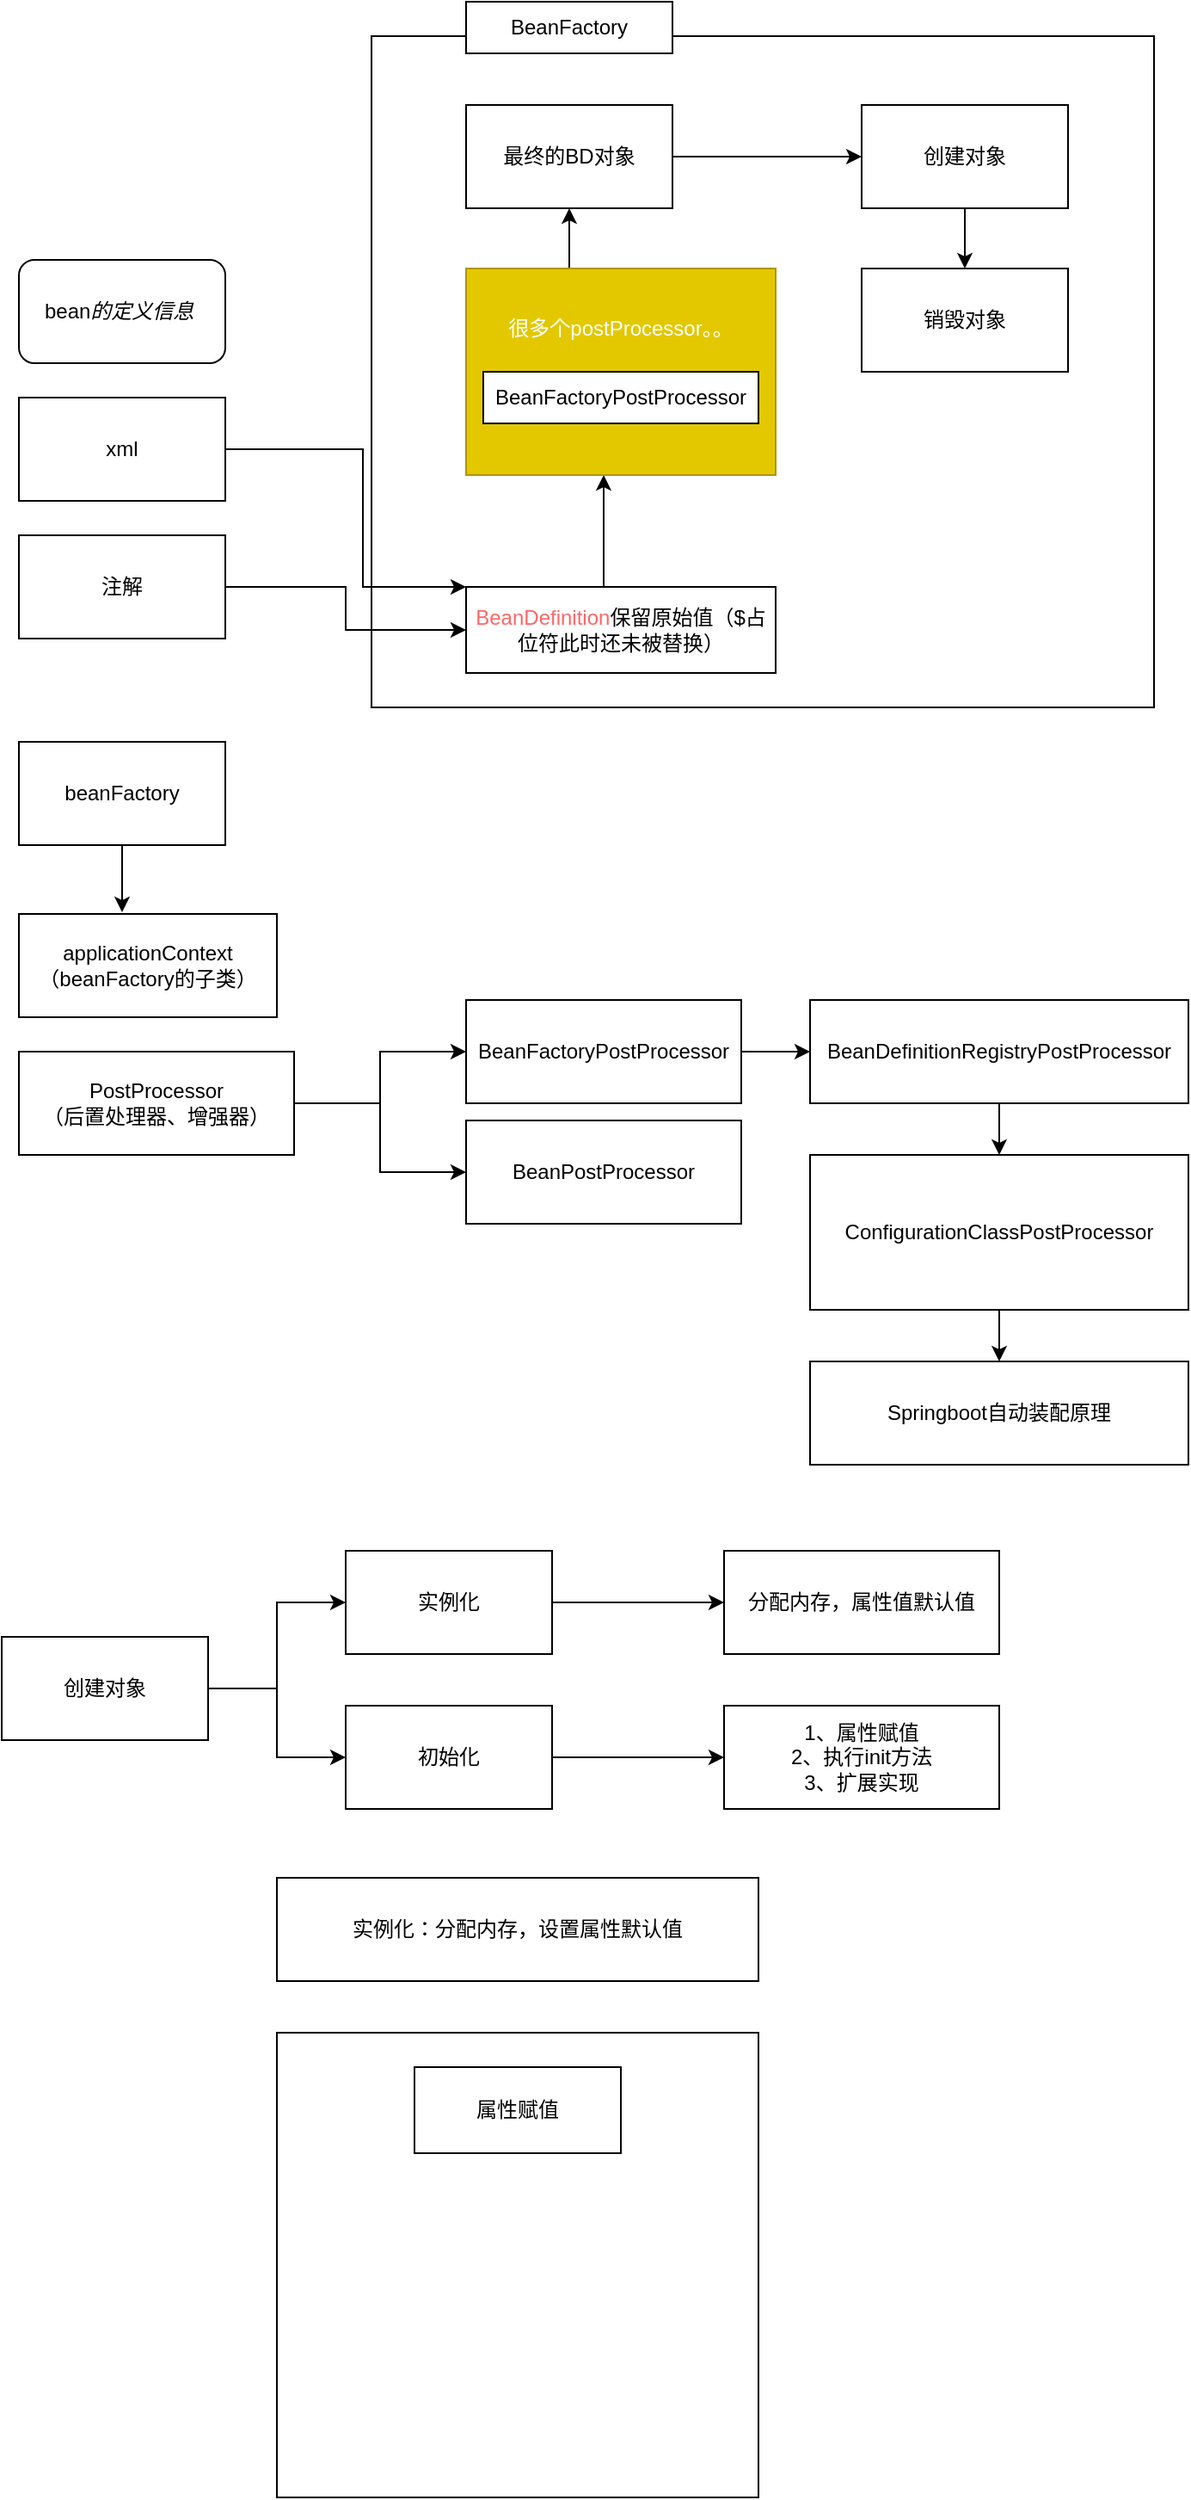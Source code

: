 <mxfile version="15.9.1" type="github">
  <diagram id="5bXE4xTqYzLnT9e2FAJP" name="Page-1">
    <mxGraphModel dx="1143" dy="657" grid="1" gridSize="10" guides="1" tooltips="1" connect="1" arrows="1" fold="1" page="1" pageScale="1" pageWidth="827" pageHeight="1169" math="0" shadow="0">
      <root>
        <mxCell id="0" />
        <mxCell id="1" parent="0" />
        <mxCell id="IAGBV2r32qKXG1FyeT6h-15" value="" style="rounded=0;whiteSpace=wrap;html=1;" parent="1" vertex="1">
          <mxGeometry x="245" y="180" width="455" height="390" as="geometry" />
        </mxCell>
        <mxCell id="IAGBV2r32qKXG1FyeT6h-1" value="bean&lt;i&gt;的定义信息&amp;nbsp;&lt;/i&gt;" style="rounded=1;whiteSpace=wrap;html=1;" parent="1" vertex="1">
          <mxGeometry x="40" y="310" width="120" height="60" as="geometry" />
        </mxCell>
        <mxCell id="IAGBV2r32qKXG1FyeT6h-8" style="edgeStyle=orthogonalEdgeStyle;rounded=0;orthogonalLoop=1;jettySize=auto;html=1;" parent="1" source="IAGBV2r32qKXG1FyeT6h-2" target="IAGBV2r32qKXG1FyeT6h-16" edge="1">
          <mxGeometry relative="1" as="geometry">
            <mxPoint x="340" y="290" as="targetPoint" />
            <Array as="points">
              <mxPoint x="240" y="420" />
              <mxPoint x="240" y="500" />
            </Array>
          </mxGeometry>
        </mxCell>
        <mxCell id="IAGBV2r32qKXG1FyeT6h-2" value="xml" style="rounded=0;whiteSpace=wrap;html=1;" parent="1" vertex="1">
          <mxGeometry x="40" y="390" width="120" height="60" as="geometry" />
        </mxCell>
        <mxCell id="IAGBV2r32qKXG1FyeT6h-13" value="" style="edgeStyle=orthogonalEdgeStyle;rounded=0;orthogonalLoop=1;jettySize=auto;html=1;" parent="1" source="IAGBV2r32qKXG1FyeT6h-3" target="IAGBV2r32qKXG1FyeT6h-16" edge="1">
          <mxGeometry relative="1" as="geometry">
            <mxPoint x="340" y="290" as="targetPoint" />
          </mxGeometry>
        </mxCell>
        <mxCell id="IAGBV2r32qKXG1FyeT6h-3" value="注解" style="rounded=0;whiteSpace=wrap;html=1;direction=west;" parent="1" vertex="1">
          <mxGeometry x="40" y="470" width="120" height="60" as="geometry" />
        </mxCell>
        <mxCell id="IAGBV2r32qKXG1FyeT6h-25" style="edgeStyle=orthogonalEdgeStyle;rounded=0;orthogonalLoop=1;jettySize=auto;html=1;fontColor=#FFFFFF;" parent="1" source="IAGBV2r32qKXG1FyeT6h-16" target="IAGBV2r32qKXG1FyeT6h-22" edge="1">
          <mxGeometry relative="1" as="geometry">
            <Array as="points">
              <mxPoint x="380" y="460" />
              <mxPoint x="380" y="460" />
            </Array>
          </mxGeometry>
        </mxCell>
        <mxCell id="IAGBV2r32qKXG1FyeT6h-16" value="&lt;font color=&quot;#ff6666&quot;&gt;BeanDefinition&lt;/font&gt;保留原始值（$占位符此时还未被替换）" style="rounded=0;whiteSpace=wrap;html=1;" parent="1" vertex="1">
          <mxGeometry x="300" y="500" width="180" height="50" as="geometry" />
        </mxCell>
        <mxCell id="IAGBV2r32qKXG1FyeT6h-26" style="edgeStyle=orthogonalEdgeStyle;rounded=0;orthogonalLoop=1;jettySize=auto;html=1;fontColor=#FFFFFF;exitX=0.3;exitY=0.033;exitDx=0;exitDy=0;exitPerimeter=0;" parent="1" source="IAGBV2r32qKXG1FyeT6h-18" target="IAGBV2r32qKXG1FyeT6h-21" edge="1">
          <mxGeometry relative="1" as="geometry">
            <Array as="points">
              <mxPoint x="360" y="336" />
            </Array>
          </mxGeometry>
        </mxCell>
        <mxCell id="pUO6GWOM3R9rbuqNOI-t-3" style="edgeStyle=orthogonalEdgeStyle;rounded=0;orthogonalLoop=1;jettySize=auto;html=1;fontColor=#000000;" edge="1" parent="1" source="IAGBV2r32qKXG1FyeT6h-21" target="pUO6GWOM3R9rbuqNOI-t-2">
          <mxGeometry relative="1" as="geometry" />
        </mxCell>
        <mxCell id="IAGBV2r32qKXG1FyeT6h-21" value="&lt;font color=&quot;#000000&quot;&gt;最终的BD对象&lt;/font&gt;" style="rounded=0;whiteSpace=wrap;html=1;fontColor=#FFFFFF;" parent="1" vertex="1">
          <mxGeometry x="300" y="220" width="120" height="60" as="geometry" />
        </mxCell>
        <mxCell id="IAGBV2r32qKXG1FyeT6h-27" value="" style="group" parent="1" vertex="1" connectable="0">
          <mxGeometry x="300" y="315" width="180" height="120" as="geometry" />
        </mxCell>
        <mxCell id="IAGBV2r32qKXG1FyeT6h-22" value="" style="rounded=0;whiteSpace=wrap;html=1;fontColor=#000000;fillColor=#e3c800;strokeColor=#B09500;" parent="IAGBV2r32qKXG1FyeT6h-27" vertex="1">
          <mxGeometry width="180" height="120" as="geometry" />
        </mxCell>
        <mxCell id="IAGBV2r32qKXG1FyeT6h-17" value="&lt;font color=&quot;#000000&quot;&gt;BeanFactoryPostProcessor&lt;/font&gt;" style="rounded=0;whiteSpace=wrap;html=1;fontColor=#FF6666;" parent="IAGBV2r32qKXG1FyeT6h-27" vertex="1">
          <mxGeometry x="10" y="60" width="160" height="30" as="geometry" />
        </mxCell>
        <mxCell id="IAGBV2r32qKXG1FyeT6h-18" value="很多个postProcessor。。" style="text;html=1;strokeColor=none;fillColor=none;align=center;verticalAlign=middle;whiteSpace=wrap;rounded=0;fontColor=#FFFFFF;" parent="IAGBV2r32qKXG1FyeT6h-27" vertex="1">
          <mxGeometry x="20" y="20" width="140" height="30" as="geometry" />
        </mxCell>
        <mxCell id="IAGBV2r32qKXG1FyeT6h-38" style="edgeStyle=orthogonalEdgeStyle;rounded=0;orthogonalLoop=1;jettySize=auto;html=1;fontColor=#FFFFFF;" parent="1" source="IAGBV2r32qKXG1FyeT6h-35" target="IAGBV2r32qKXG1FyeT6h-36" edge="1">
          <mxGeometry relative="1" as="geometry" />
        </mxCell>
        <mxCell id="IAGBV2r32qKXG1FyeT6h-39" style="edgeStyle=orthogonalEdgeStyle;rounded=0;orthogonalLoop=1;jettySize=auto;html=1;fontColor=#FFFFFF;" parent="1" source="IAGBV2r32qKXG1FyeT6h-35" target="IAGBV2r32qKXG1FyeT6h-37" edge="1">
          <mxGeometry relative="1" as="geometry" />
        </mxCell>
        <mxCell id="IAGBV2r32qKXG1FyeT6h-35" value="&lt;font color=&quot;#000000&quot;&gt;PostProcessor&lt;br&gt;（后置处理器、增强器）&lt;/font&gt;" style="rounded=0;whiteSpace=wrap;html=1;fontColor=#FFFFFF;" parent="1" vertex="1">
          <mxGeometry x="40" y="770" width="160" height="60" as="geometry" />
        </mxCell>
        <mxCell id="IAGBV2r32qKXG1FyeT6h-45" style="edgeStyle=orthogonalEdgeStyle;rounded=0;orthogonalLoop=1;jettySize=auto;html=1;fontColor=#FFFFFF;" parent="1" source="IAGBV2r32qKXG1FyeT6h-36" target="IAGBV2r32qKXG1FyeT6h-44" edge="1">
          <mxGeometry relative="1" as="geometry" />
        </mxCell>
        <mxCell id="IAGBV2r32qKXG1FyeT6h-36" value="&lt;font color=&quot;#000000&quot;&gt;BeanFactoryPostProcessor&lt;/font&gt;" style="rounded=0;whiteSpace=wrap;html=1;fontColor=#FFFFFF;" parent="1" vertex="1">
          <mxGeometry x="300" y="740" width="160" height="60" as="geometry" />
        </mxCell>
        <mxCell id="IAGBV2r32qKXG1FyeT6h-37" value="&lt;font color=&quot;#000000&quot;&gt;BeanPostProcessor&lt;/font&gt;" style="rounded=0;whiteSpace=wrap;html=1;fontColor=#FFFFFF;" parent="1" vertex="1">
          <mxGeometry x="300" y="810" width="160" height="60" as="geometry" />
        </mxCell>
        <mxCell id="IAGBV2r32qKXG1FyeT6h-43" style="edgeStyle=orthogonalEdgeStyle;rounded=0;orthogonalLoop=1;jettySize=auto;html=1;fontColor=#FFFFFF;entryX=0.4;entryY=-0.017;entryDx=0;entryDy=0;entryPerimeter=0;" parent="1" source="IAGBV2r32qKXG1FyeT6h-41" target="IAGBV2r32qKXG1FyeT6h-42" edge="1">
          <mxGeometry relative="1" as="geometry" />
        </mxCell>
        <mxCell id="IAGBV2r32qKXG1FyeT6h-41" value="&lt;font color=&quot;#000000&quot;&gt;beanFactory&lt;/font&gt;" style="rounded=0;whiteSpace=wrap;html=1;fontColor=#FFFFFF;" parent="1" vertex="1">
          <mxGeometry x="40" y="590" width="120" height="60" as="geometry" />
        </mxCell>
        <mxCell id="IAGBV2r32qKXG1FyeT6h-42" value="&lt;font color=&quot;#000000&quot;&gt;applicationContext（beanFactory的子类）&lt;/font&gt;" style="rounded=0;whiteSpace=wrap;html=1;fontColor=#FFFFFF;" parent="1" vertex="1">
          <mxGeometry x="40" y="690" width="150" height="60" as="geometry" />
        </mxCell>
        <mxCell id="IAGBV2r32qKXG1FyeT6h-47" style="edgeStyle=orthogonalEdgeStyle;rounded=0;orthogonalLoop=1;jettySize=auto;html=1;fontColor=#FFFFFF;" parent="1" source="IAGBV2r32qKXG1FyeT6h-44" target="IAGBV2r32qKXG1FyeT6h-46" edge="1">
          <mxGeometry relative="1" as="geometry" />
        </mxCell>
        <mxCell id="IAGBV2r32qKXG1FyeT6h-44" value="&lt;font color=&quot;#000000&quot;&gt;BeanDefinitionRegistryPostProcessor&lt;/font&gt;" style="rounded=0;whiteSpace=wrap;html=1;fontColor=#FFFFFF;" parent="1" vertex="1">
          <mxGeometry x="500" y="740" width="220" height="60" as="geometry" />
        </mxCell>
        <mxCell id="IAGBV2r32qKXG1FyeT6h-49" style="edgeStyle=orthogonalEdgeStyle;rounded=0;orthogonalLoop=1;jettySize=auto;html=1;fontColor=#FFFFFF;" parent="1" source="IAGBV2r32qKXG1FyeT6h-46" target="IAGBV2r32qKXG1FyeT6h-48" edge="1">
          <mxGeometry relative="1" as="geometry" />
        </mxCell>
        <mxCell id="IAGBV2r32qKXG1FyeT6h-46" value="&lt;font color=&quot;#000000&quot;&gt;ConfigurationClassPostProcessor&lt;/font&gt;" style="rounded=0;whiteSpace=wrap;html=1;fontColor=#FFFFFF;" parent="1" vertex="1">
          <mxGeometry x="500" y="830" width="220" height="90" as="geometry" />
        </mxCell>
        <mxCell id="IAGBV2r32qKXG1FyeT6h-48" value="&lt;font color=&quot;#000000&quot;&gt;Springboot自动装配原理&lt;/font&gt;" style="rounded=0;whiteSpace=wrap;html=1;fontColor=#FFFFFF;" parent="1" vertex="1">
          <mxGeometry x="500" y="950" width="220" height="60" as="geometry" />
        </mxCell>
        <mxCell id="pUO6GWOM3R9rbuqNOI-t-1" value="BeanFactory" style="rounded=0;whiteSpace=wrap;html=1;fontColor=#000000;" vertex="1" parent="1">
          <mxGeometry x="300" y="160" width="120" height="30" as="geometry" />
        </mxCell>
        <mxCell id="pUO6GWOM3R9rbuqNOI-t-6" style="edgeStyle=orthogonalEdgeStyle;rounded=0;orthogonalLoop=1;jettySize=auto;html=1;fontColor=#000000;" edge="1" parent="1" source="pUO6GWOM3R9rbuqNOI-t-2" target="pUO6GWOM3R9rbuqNOI-t-5">
          <mxGeometry relative="1" as="geometry" />
        </mxCell>
        <mxCell id="pUO6GWOM3R9rbuqNOI-t-2" value="创建对象" style="rounded=0;whiteSpace=wrap;html=1;fontColor=#000000;" vertex="1" parent="1">
          <mxGeometry x="530" y="220" width="120" height="60" as="geometry" />
        </mxCell>
        <mxCell id="pUO6GWOM3R9rbuqNOI-t-5" value="销毁对象" style="rounded=0;whiteSpace=wrap;html=1;fontColor=#000000;" vertex="1" parent="1">
          <mxGeometry x="530" y="315" width="120" height="60" as="geometry" />
        </mxCell>
        <mxCell id="pUO6GWOM3R9rbuqNOI-t-10" style="edgeStyle=orthogonalEdgeStyle;rounded=0;orthogonalLoop=1;jettySize=auto;html=1;fontColor=#000000;" edge="1" parent="1" source="pUO6GWOM3R9rbuqNOI-t-7" target="pUO6GWOM3R9rbuqNOI-t-8">
          <mxGeometry relative="1" as="geometry" />
        </mxCell>
        <mxCell id="pUO6GWOM3R9rbuqNOI-t-11" style="edgeStyle=orthogonalEdgeStyle;rounded=0;orthogonalLoop=1;jettySize=auto;html=1;fontColor=#000000;" edge="1" parent="1" source="pUO6GWOM3R9rbuqNOI-t-7" target="pUO6GWOM3R9rbuqNOI-t-9">
          <mxGeometry relative="1" as="geometry" />
        </mxCell>
        <mxCell id="pUO6GWOM3R9rbuqNOI-t-7" value="创建对象" style="rounded=0;whiteSpace=wrap;html=1;fontColor=#000000;" vertex="1" parent="1">
          <mxGeometry x="30" y="1110" width="120" height="60" as="geometry" />
        </mxCell>
        <mxCell id="pUO6GWOM3R9rbuqNOI-t-15" style="edgeStyle=orthogonalEdgeStyle;rounded=0;orthogonalLoop=1;jettySize=auto;html=1;entryX=0;entryY=0.5;entryDx=0;entryDy=0;fontColor=#000000;" edge="1" parent="1" source="pUO6GWOM3R9rbuqNOI-t-8" target="pUO6GWOM3R9rbuqNOI-t-13">
          <mxGeometry relative="1" as="geometry" />
        </mxCell>
        <mxCell id="pUO6GWOM3R9rbuqNOI-t-8" value="实例化" style="rounded=0;whiteSpace=wrap;html=1;fontColor=#000000;" vertex="1" parent="1">
          <mxGeometry x="230" y="1060" width="120" height="60" as="geometry" />
        </mxCell>
        <mxCell id="pUO6GWOM3R9rbuqNOI-t-16" style="edgeStyle=orthogonalEdgeStyle;rounded=0;orthogonalLoop=1;jettySize=auto;html=1;entryX=0;entryY=0.5;entryDx=0;entryDy=0;fontColor=#000000;" edge="1" parent="1" source="pUO6GWOM3R9rbuqNOI-t-9" target="pUO6GWOM3R9rbuqNOI-t-14">
          <mxGeometry relative="1" as="geometry" />
        </mxCell>
        <mxCell id="pUO6GWOM3R9rbuqNOI-t-9" value="初始化" style="rounded=0;whiteSpace=wrap;html=1;fontColor=#000000;" vertex="1" parent="1">
          <mxGeometry x="230" y="1150" width="120" height="60" as="geometry" />
        </mxCell>
        <mxCell id="pUO6GWOM3R9rbuqNOI-t-12" value="实例化：分配内存，设置属性默认值" style="rounded=0;whiteSpace=wrap;html=1;fontColor=#000000;" vertex="1" parent="1">
          <mxGeometry x="190" y="1250" width="280" height="60" as="geometry" />
        </mxCell>
        <mxCell id="pUO6GWOM3R9rbuqNOI-t-13" value="分配内存，属性值默认值" style="rounded=0;whiteSpace=wrap;html=1;fontColor=#000000;" vertex="1" parent="1">
          <mxGeometry x="450" y="1060" width="160" height="60" as="geometry" />
        </mxCell>
        <mxCell id="pUO6GWOM3R9rbuqNOI-t-14" value="1、属性赋值&lt;br&gt;2、执行init方法&lt;br&gt;3、扩展实现" style="rounded=0;whiteSpace=wrap;html=1;fontColor=#000000;" vertex="1" parent="1">
          <mxGeometry x="450" y="1150" width="160" height="60" as="geometry" />
        </mxCell>
        <mxCell id="pUO6GWOM3R9rbuqNOI-t-18" value="" style="rounded=0;whiteSpace=wrap;html=1;fontColor=#000000;" vertex="1" parent="1">
          <mxGeometry x="190" y="1340" width="280" height="270" as="geometry" />
        </mxCell>
        <mxCell id="pUO6GWOM3R9rbuqNOI-t-19" value="属性赋值" style="rounded=0;whiteSpace=wrap;html=1;fontColor=#000000;" vertex="1" parent="1">
          <mxGeometry x="270" y="1360" width="120" height="50" as="geometry" />
        </mxCell>
      </root>
    </mxGraphModel>
  </diagram>
</mxfile>
